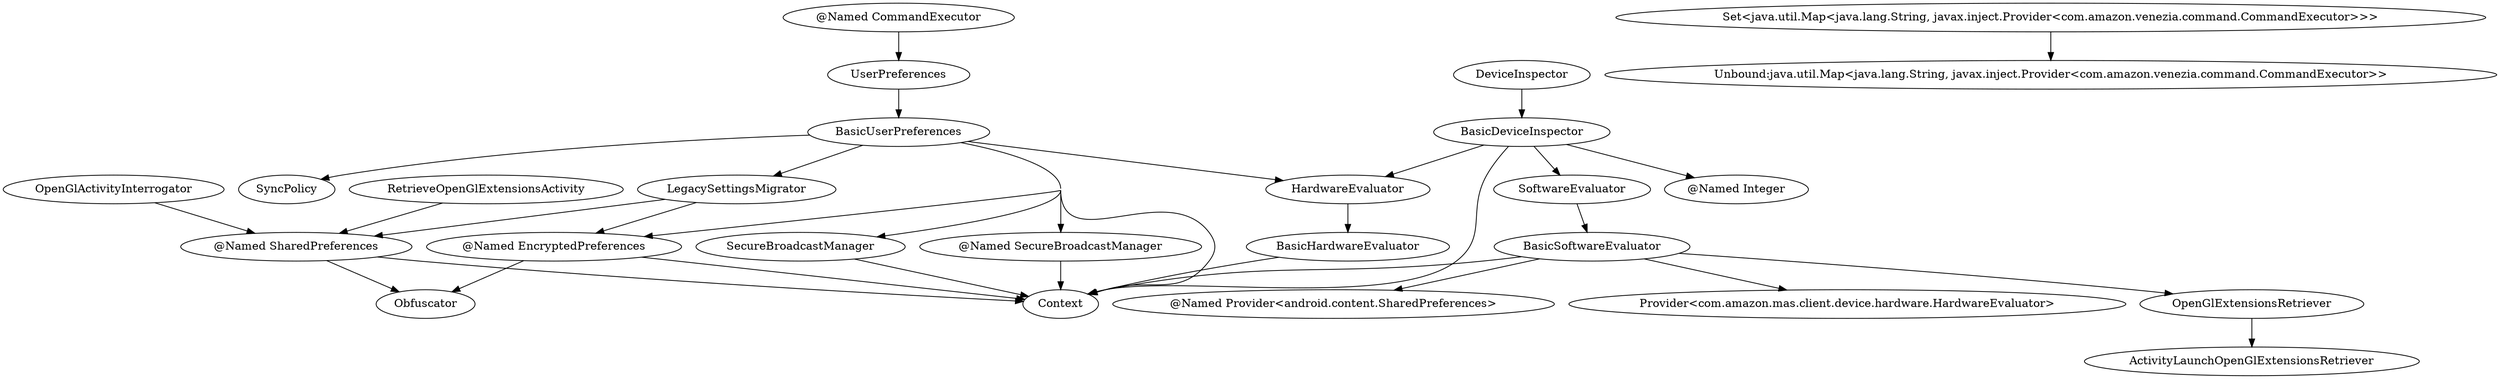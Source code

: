 digraph G1 {
  concentrate = true;
  n2 [label="@Named CommandExecutor"];
  n2 -> UserPreferences;
  n3 [label="@Named EncryptedPreferences"];
  n3 -> Context;
  n3 -> Obfuscator;
  n4 [label="@Named SecureBroadcastManager"];
  n4 -> Context;
  n5 [label="@Named SharedPreferences"];
  n5 -> Context;
  n5 -> Obfuscator;
  n6 [label="@Named Integer"];
  BasicDeviceInspector -> n6;
  BasicDeviceInspector -> Context;
  BasicDeviceInspector -> HardwareEvaluator;
  BasicDeviceInspector -> SoftwareEvaluator;
  BasicHardwareEvaluator -> Context;
  n7 [label="@Named Provider<android.content.SharedPreferences>"];
  BasicSoftwareEvaluator -> n7;
  n8 [label="Provider<com.amazon.mas.client.device.hardware.HardwareEvaluator>"];
  BasicSoftwareEvaluator -> n8;
  BasicSoftwareEvaluator -> Context;
  BasicSoftwareEvaluator -> OpenGlExtensionsRetriever;
  BasicUserPreferences -> SecureBroadcastManager;
  BasicUserPreferences -> LegacySettingsMigrator;
  BasicUserPreferences -> n4;
  BasicUserPreferences -> n3;
  BasicUserPreferences -> Context;
  BasicUserPreferences -> HardwareEvaluator;
  BasicUserPreferences -> SyncPolicy;
  DeviceInspector -> BasicDeviceInspector;
  HardwareEvaluator -> BasicHardwareEvaluator;
  LegacySettingsMigrator -> n5;
  LegacySettingsMigrator -> n3;
  OpenGlActivityInterrogator -> n5;
  OpenGlExtensionsRetriever -> ActivityLaunchOpenGlExtensionsRetriever;
  RetrieveOpenGlExtensionsActivity -> n5;
  SecureBroadcastManager -> Context;
  n9 [label="Set<java.util.Map<java.lang.String, javax.inject.Provider<com.amazon.venezia.command.CommandExecutor>>>"];
  n10 [label="Unbound:java.util.Map<java.lang.String, javax.inject.Provider<com.amazon.venezia.command.CommandExecutor>>"];
  n9 -> n10;
  SoftwareEvaluator -> BasicSoftwareEvaluator;
  UserPreferences -> BasicUserPreferences;
}
